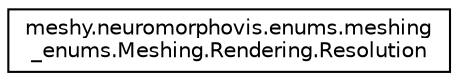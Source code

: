 digraph "Graphical Class Hierarchy"
{
  edge [fontname="Helvetica",fontsize="10",labelfontname="Helvetica",labelfontsize="10"];
  node [fontname="Helvetica",fontsize="10",shape=record];
  rankdir="LR";
  Node1 [label="meshy.neuromorphovis.enums.meshing\l_enums.Meshing.Rendering.Resolution",height=0.2,width=0.4,color="black", fillcolor="white", style="filled",URL="$classmeshy_1_1neuromorphovis_1_1enums_1_1meshing__enums_1_1Meshing_1_1Rendering_1_1Resolution.html"];
}
